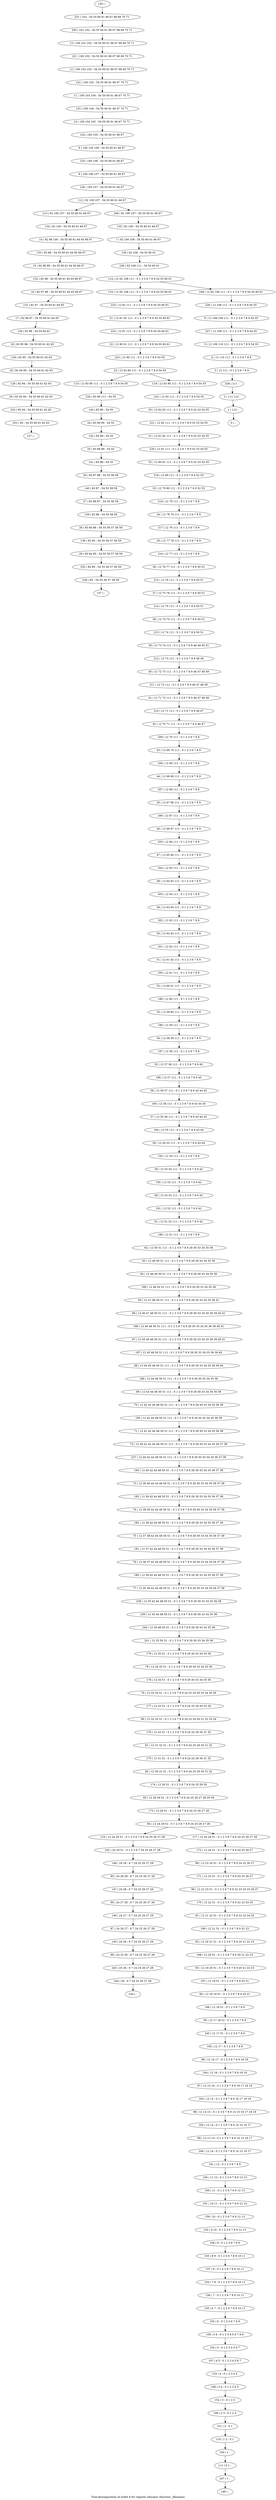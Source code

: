 digraph G {
graph [label="Tree-decomposition of width 8 for register allocator (function _filename)"]
0[label="0 | : "];
1[label="1 | 112 : "];
2[label="2 | 111 112 : "];
3[label="3 | 12 111 : 0 1 2 3 6 7 8 9 "];
4[label="4 | 12 110 111 : 0 1 2 3 6 7 8 9 "];
5[label="5 | 12 109 110 111 : 0 1 2 3 6 7 8 9 54 55 "];
6[label="6 | 12 108 109 111 : 0 1 2 3 6 7 8 9 54 55 "];
7[label="7 | 92 100 108 : 54 55 60 61 66 67 "];
8[label="8 | 100 106 107 : 54 55 60 61 66 67 "];
9[label="9 | 100 105 106 : 54 55 60 61 66 67 "];
10[label="10 | 100 104 105 : 54 55 60 61 66 67 70 71 "];
11[label="11 | 100 103 104 : 54 55 60 61 66 67 70 71 "];
12[label="12 | 100 102 103 : 54 55 60 61 66 67 68 69 70 71 "];
13[label="13 | 100 101 102 : 54 55 60 61 66 67 68 69 70 71 "];
14[label="14 | 92 99 100 : 54 55 60 61 64 65 66 67 "];
15[label="15 | 92 98 99 : 54 55 60 61 64 65 66 67 "];
16[label="16 | 92 97 98 : 54 55 60 61 64 65 66 67 "];
17[label="17 | 92 96 97 : 54 55 60 61 64 65 "];
18[label="18 | 92 95 96 : 54 55 60 61 62 63 "];
19[label="19 | 92 94 95 : 54 55 60 61 62 63 "];
20[label="20 | 92 93 94 : 54 55 60 61 62 63 "];
21[label="21 | 12 91 92 111 : 0 1 2 3 6 7 8 9 54 55 60 61 "];
22[label="22 | 12 90 91 111 : 0 1 2 3 6 7 8 9 54 55 60 61 "];
23[label="23 | 12 83 90 111 : 0 1 2 3 6 7 8 9 54 55 "];
24[label="24 | 83 89 90 : 54 55 "];
25[label="25 | 83 88 89 : 54 55 "];
26[label="26 | 83 87 88 : 54 55 58 59 "];
27[label="27 | 83 86 87 : 54 55 58 59 "];
28[label="28 | 83 85 86 : 54 55 56 57 58 59 "];
29[label="29 | 83 84 85 : 54 55 56 57 58 59 "];
30[label="30 | 12 82 83 111 : 0 1 2 3 6 7 8 9 52 53 54 55 "];
31[label="31 | 12 81 82 111 : 0 1 2 3 6 7 8 9 52 53 54 55 "];
32[label="32 | 12 80 81 111 : 0 1 2 3 6 7 8 9 52 53 54 55 "];
33[label="33 | 12 79 80 111 : 0 1 2 3 6 7 8 9 52 53 "];
34[label="34 | 12 78 79 111 : 0 1 2 3 6 7 8 9 "];
35[label="35 | 12 77 78 111 : 0 1 2 3 6 7 8 9 "];
36[label="36 | 12 76 77 111 : 0 1 2 3 6 7 8 9 50 51 "];
37[label="37 | 12 75 76 111 : 0 1 2 3 6 7 8 9 50 51 "];
38[label="38 | 12 74 75 111 : 0 1 2 3 6 7 8 9 50 51 "];
39[label="39 | 12 73 74 111 : 0 1 2 3 6 7 8 9 48 49 50 51 "];
40[label="40 | 12 72 73 111 : 0 1 2 3 6 7 8 9 46 47 48 49 "];
41[label="41 | 12 71 72 111 : 0 1 2 3 6 7 8 9 46 47 48 49 "];
42[label="42 | 12 70 71 111 : 0 1 2 3 6 7 8 9 46 47 "];
43[label="43 | 12 69 70 111 : 0 1 2 3 6 7 8 9 "];
44[label="44 | 12 68 69 111 : 0 1 2 3 6 7 8 9 "];
45[label="45 | 12 67 68 111 : 0 1 2 3 6 7 8 9 "];
46[label="46 | 12 66 67 111 : 0 1 2 3 6 7 8 9 "];
47[label="47 | 12 65 66 111 : 0 1 2 3 6 7 8 9 "];
48[label="48 | 12 64 65 111 : 0 1 2 3 6 7 8 9 "];
49[label="49 | 12 63 64 111 : 0 1 2 3 6 7 8 9 "];
50[label="50 | 12 62 63 111 : 0 1 2 3 6 7 8 9 "];
51[label="51 | 12 61 62 111 : 0 1 2 3 6 7 8 9 "];
52[label="52 | 12 60 61 111 : 0 1 2 3 6 7 8 9 "];
53[label="53 | 12 59 60 111 : 0 1 2 3 6 7 8 9 "];
54[label="54 | 12 58 59 111 : 0 1 2 3 6 7 8 9 "];
55[label="55 | 12 57 58 111 : 0 1 2 3 6 7 8 9 45 "];
56[label="56 | 12 56 57 111 : 0 1 2 3 6 7 8 9 43 44 45 "];
57[label="57 | 12 55 56 111 : 0 1 2 3 6 7 8 9 43 44 45 "];
58[label="58 | 12 54 55 111 : 0 1 2 3 6 7 8 9 43 44 "];
59[label="59 | 12 53 54 111 : 0 1 2 3 6 7 8 9 42 "];
60[label="60 | 12 52 53 111 : 0 1 2 3 6 7 8 9 42 "];
61[label="61 | 12 51 52 111 : 0 1 2 3 6 7 8 9 42 "];
62[label="62 | 12 50 51 111 : 0 1 2 3 6 7 8 9 29 30 33 34 35 36 "];
63[label="63 | 12 49 50 51 111 : 0 1 2 3 6 7 8 9 29 30 33 34 35 36 "];
64[label="64 | 12 48 49 50 51 111 : 0 1 2 3 6 7 8 9 29 30 33 34 35 36 "];
65[label="65 | 12 47 48 50 51 111 : 0 1 2 3 6 7 8 9 29 30 33 34 35 36 41 "];
66[label="66 | 12 46 47 48 50 51 111 : 0 1 2 3 6 7 8 9 29 30 33 34 35 36 39 40 41 "];
67[label="67 | 12 45 46 48 50 51 111 : 0 1 2 3 6 7 8 9 29 30 33 34 35 36 39 40 41 "];
68[label="68 | 12 44 45 48 50 51 111 : 0 1 2 3 6 7 8 9 29 30 33 34 35 36 39 40 "];
69[label="69 | 12 43 44 48 50 51 111 : 0 1 2 3 6 7 8 9 29 30 33 34 35 36 38 "];
70[label="70 | 12 42 43 44 48 50 51 111 : 0 1 2 3 6 7 8 9 29 30 33 34 35 36 38 "];
71[label="71 | 12 41 42 44 48 50 51 111 : 0 1 2 3 6 7 8 9 29 30 33 34 35 36 38 "];
72[label="72 | 12 40 41 42 44 48 50 51 111 : 0 1 2 3 6 7 8 9 29 30 33 34 35 36 37 38 "];
73[label="73 | 12 39 40 42 44 48 50 51 : 0 1 2 3 6 7 8 9 29 30 33 34 35 36 37 38 "];
74[label="74 | 12 38 39 42 44 48 50 51 : 0 1 2 3 6 7 8 9 29 30 33 34 35 36 37 38 "];
75[label="75 | 12 37 38 42 44 48 50 51 : 0 1 2 3 6 7 8 9 29 30 33 34 35 36 37 38 "];
76[label="76 | 12 36 37 42 44 48 50 51 : 0 1 2 3 6 7 8 9 29 30 33 34 35 36 37 38 "];
77[label="77 | 12 35 36 42 44 48 50 51 : 0 1 2 3 6 7 8 9 29 30 33 34 35 36 37 38 "];
78[label="78 | 12 34 35 51 : 0 1 2 3 6 7 8 9 29 30 33 34 35 36 "];
79[label="79 | 12 33 34 51 : 0 1 2 3 6 7 8 9 24 25 29 30 33 34 35 36 "];
80[label="80 | 12 32 33 51 : 0 1 2 3 6 7 8 9 24 25 29 30 31 32 33 34 "];
81[label="81 | 12 31 32 51 : 0 1 2 3 6 7 8 9 24 25 29 30 31 32 "];
82[label="82 | 12 30 31 51 : 0 1 2 3 6 7 8 9 24 25 29 30 31 32 "];
83[label="83 | 12 29 30 51 : 0 1 2 3 6 7 8 9 24 25 26 27 28 29 30 "];
84[label="84 | 12 24 29 51 : 0 1 2 3 6 7 8 9 24 25 26 27 28 "];
85[label="85 | 24 28 29 : 6 7 24 25 26 27 28 "];
86[label="86 | 24 27 28 : 6 7 24 25 26 27 28 "];
87[label="87 | 24 26 27 : 6 7 24 25 26 27 28 "];
88[label="88 | 24 25 26 : 6 7 24 25 26 27 28 "];
89[label="89 | 12 23 24 51 : 0 1 2 3 6 7 8 9 24 25 26 27 "];
90[label="90 | 12 22 23 51 : 0 1 2 3 6 7 8 9 22 23 24 25 26 27 "];
91[label="91 | 12 21 22 51 : 0 1 2 3 6 7 8 9 22 23 24 25 "];
92[label="92 | 12 20 21 51 : 0 1 2 3 6 7 8 9 20 21 22 23 "];
93[label="93 | 12 19 20 51 : 0 1 2 3 6 7 8 9 20 21 22 23 "];
94[label="94 | 12 18 19 51 : 0 1 2 3 6 7 8 9 20 21 "];
95[label="95 | 12 17 18 51 : 0 1 2 3 6 7 8 9 "];
96[label="96 | 12 16 17 : 0 1 2 3 6 7 8 9 18 19 "];
97[label="97 | 12 15 16 : 0 1 2 3 6 7 8 9 16 17 18 19 "];
98[label="98 | 12 14 15 : 0 1 2 3 6 7 8 9 14 15 16 17 18 19 "];
99[label="99 | 12 13 14 : 0 1 2 3 6 7 8 9 14 15 16 17 "];
100[label="100 | 11 12 : 0 1 2 3 6 7 8 9 12 13 "];
101[label="101 | 10 11 : 0 1 2 3 6 7 8 9 12 13 "];
102[label="102 | 9 10 : 0 1 2 3 6 7 8 9 12 13 "];
103[label="103 | 8 9 : 0 1 2 3 6 7 8 9 10 11 "];
104[label="104 | 7 8 : 0 1 2 3 6 7 8 9 10 11 "];
105[label="105 | 6 7 : 0 1 2 3 6 7 8 9 10 11 "];
106[label="106 | 5 6 : 0 1 2 3 4 5 6 7 8 9 "];
107[label="107 | 4 5 : 0 1 2 3 4 5 6 7 "];
108[label="108 | 3 4 : 0 1 2 3 4 5 "];
109[label="109 | 2 3 : 0 1 2 3 "];
110[label="110 | 1 2 : 0 1 "];
111[label="111 | 0 1 : "];
112[label="112 | 92 100 107 : 54 55 60 61 66 67 "];
113[label="113 | 92 100 107 : 54 55 60 61 66 67 "];
114[label="114 | 12 92 108 111 : 0 1 2 3 6 7 8 9 54 55 60 61 "];
115[label="115 | 12 83 90 111 : 0 1 2 3 6 7 8 9 54 55 "];
116[label="116 | 12 24 29 51 : 0 1 2 3 6 7 8 9 24 25 26 27 28 "];
117[label="117 | 12 24 29 51 : 0 1 2 3 6 7 8 9 24 25 26 27 28 "];
118[label="118 | 12 83 90 111 : 0 1 2 3 6 7 8 9 54 55 "];
119[label="119 | 12 92 108 111 : 0 1 2 3 6 7 8 9 54 55 60 61 "];
120[label="120 | : "];
121[label="121 | 100 102 : 54 55 60 61 66 67 68 69 70 71 "];
122[label="122 | 100 103 : 54 55 60 61 66 67 70 71 "];
123[label="123 | 100 104 : 54 55 60 61 66 67 70 71 "];
124[label="124 | 100 105 : 54 55 60 61 66 67 "];
125[label="125 | 100 106 : 54 55 60 61 66 67 "];
126[label="126 | 100 107 : 54 55 60 61 66 67 "];
127[label="127 | : "];
128[label="128 | 92 94 : 54 55 60 61 62 63 "];
129[label="129 | 92 95 : 54 55 60 61 62 63 "];
130[label="130 | 92 96 : 54 55 60 61 "];
131[label="131 | 92 97 : 54 55 60 61 64 65 "];
132[label="132 | 92 98 : 54 55 60 61 64 65 66 67 "];
133[label="133 | 92 99 : 54 55 60 61 64 65 66 67 "];
134[label="134 | 92 100 : 54 55 60 61 66 67 "];
135[label="135 | 92 100 : 54 55 60 61 66 67 "];
136[label="136 | 92 108 : 54 55 60 61 "];
137[label="137 | : "];
138[label="138 | 83 85 : 54 55 56 57 58 59 "];
139[label="139 | 83 86 : 54 55 58 59 "];
140[label="140 | 83 87 : 54 55 58 59 "];
141[label="141 | 83 88 : 54 55 "];
142[label="142 | 83 89 : 54 55 "];
143[label="143 | 83 90 : 54 55 "];
144[label="144 | : "];
145[label="145 | 24 26 : 6 7 24 25 26 27 28 "];
146[label="146 | 24 27 : 6 7 24 25 26 27 28 "];
147[label="147 | 24 28 : 6 7 24 25 26 27 28 "];
148[label="148 | 24 29 : 6 7 24 25 26 27 28 "];
149[label="149 | : "];
150[label="150 | 1 : "];
151[label="151 | 2 : 0 1 "];
152[label="152 | 3 : 0 1 2 3 "];
153[label="153 | 4 : 0 1 2 3 4 5 "];
154[label="154 | 5 : 0 1 2 3 4 5 6 7 "];
155[label="155 | 6 : 0 1 2 3 6 7 8 9 "];
156[label="156 | 7 : 0 1 2 3 6 7 8 9 10 11 "];
157[label="157 | 8 : 0 1 2 3 6 7 8 9 10 11 "];
158[label="158 | 9 : 0 1 2 3 6 7 8 9 "];
159[label="159 | 10 : 0 1 2 3 6 7 8 9 12 13 "];
160[label="160 | 11 : 0 1 2 3 6 7 8 9 12 13 "];
161[label="161 | 12 : 0 1 2 3 6 7 8 9 "];
162[label="162 | 12 14 : 0 1 2 3 6 7 8 9 14 15 16 17 "];
163[label="163 | 12 15 : 0 1 2 3 6 7 8 9 16 17 18 19 "];
164[label="164 | 12 16 : 0 1 2 3 6 7 8 9 18 19 "];
165[label="165 | 12 17 : 0 1 2 3 6 7 8 9 "];
166[label="166 | 12 18 51 : 0 1 2 3 6 7 8 9 "];
167[label="167 | 12 19 51 : 0 1 2 3 6 7 8 9 20 21 "];
168[label="168 | 12 20 51 : 0 1 2 3 6 7 8 9 20 21 22 23 "];
169[label="169 | 12 21 51 : 0 1 2 3 6 7 8 9 22 23 "];
170[label="170 | 12 22 51 : 0 1 2 3 6 7 8 9 22 23 24 25 "];
171[label="171 | 12 23 51 : 0 1 2 3 6 7 8 9 24 25 26 27 "];
172[label="172 | 12 24 51 : 0 1 2 3 6 7 8 9 24 25 26 27 "];
173[label="173 | 12 29 51 : 0 1 2 3 6 7 8 9 24 25 26 27 28 "];
174[label="174 | 12 30 51 : 0 1 2 3 6 7 8 9 24 25 29 30 "];
175[label="175 | 12 31 51 : 0 1 2 3 6 7 8 9 24 25 29 30 31 32 "];
176[label="176 | 12 32 51 : 0 1 2 3 6 7 8 9 24 25 29 30 31 32 "];
177[label="177 | 12 33 51 : 0 1 2 3 6 7 8 9 24 25 29 30 33 34 "];
178[label="178 | 12 34 51 : 0 1 2 3 6 7 8 9 29 30 33 34 35 36 "];
179[label="179 | 12 35 51 : 0 1 2 3 6 7 8 9 29 30 33 34 35 36 "];
180[label="180 | 12 36 42 44 48 50 51 : 0 1 2 3 6 7 8 9 29 30 33 34 35 36 37 38 "];
181[label="181 | 12 37 42 44 48 50 51 : 0 1 2 3 6 7 8 9 29 30 33 34 35 36 37 38 "];
182[label="182 | 12 38 42 44 48 50 51 : 0 1 2 3 6 7 8 9 29 30 33 34 35 36 37 38 "];
183[label="183 | 12 39 42 44 48 50 51 : 0 1 2 3 6 7 8 9 29 30 33 34 35 36 37 38 "];
184[label="184 | 12 40 42 44 48 50 51 : 0 1 2 3 6 7 8 9 29 30 33 34 35 36 37 38 "];
185[label="185 | 12 42 44 48 50 51 111 : 0 1 2 3 6 7 8 9 29 30 33 34 35 36 38 "];
186[label="186 | 12 44 48 50 51 111 : 0 1 2 3 6 7 8 9 29 30 33 34 35 36 "];
187[label="187 | 12 45 48 50 51 111 : 0 1 2 3 6 7 8 9 29 30 33 34 35 36 39 40 "];
188[label="188 | 12 46 48 50 51 111 : 0 1 2 3 6 7 8 9 29 30 33 34 35 36 39 40 41 "];
189[label="189 | 12 48 50 51 111 : 0 1 2 3 6 7 8 9 29 30 33 34 35 36 "];
190[label="190 | 12 51 111 : 0 1 2 3 6 7 8 9 "];
191[label="191 | 12 52 111 : 0 1 2 3 6 7 8 9 42 "];
192[label="192 | 12 53 111 : 0 1 2 3 6 7 8 9 42 "];
193[label="193 | 12 54 111 : 0 1 2 3 6 7 8 9 "];
194[label="194 | 12 55 111 : 0 1 2 3 6 7 8 9 43 44 "];
195[label="195 | 12 56 111 : 0 1 2 3 6 7 8 9 43 44 45 "];
196[label="196 | 12 57 111 : 0 1 2 3 6 7 8 9 45 "];
197[label="197 | 12 58 111 : 0 1 2 3 6 7 8 9 "];
198[label="198 | 12 59 111 : 0 1 2 3 6 7 8 9 "];
199[label="199 | 12 60 111 : 0 1 2 3 6 7 8 9 "];
200[label="200 | 12 61 111 : 0 1 2 3 6 7 8 9 "];
201[label="201 | 12 62 111 : 0 1 2 3 6 7 8 9 "];
202[label="202 | 12 63 111 : 0 1 2 3 6 7 8 9 "];
203[label="203 | 12 64 111 : 0 1 2 3 6 7 8 9 "];
204[label="204 | 12 65 111 : 0 1 2 3 6 7 8 9 "];
205[label="205 | 12 66 111 : 0 1 2 3 6 7 8 9 "];
206[label="206 | 12 67 111 : 0 1 2 3 6 7 8 9 "];
207[label="207 | 12 68 111 : 0 1 2 3 6 7 8 9 "];
208[label="208 | 12 69 111 : 0 1 2 3 6 7 8 9 "];
209[label="209 | 12 70 111 : 0 1 2 3 6 7 8 9 "];
210[label="210 | 12 71 111 : 0 1 2 3 6 7 8 9 46 47 "];
211[label="211 | 12 72 111 : 0 1 2 3 6 7 8 9 46 47 48 49 "];
212[label="212 | 12 73 111 : 0 1 2 3 6 7 8 9 48 49 "];
213[label="213 | 12 74 111 : 0 1 2 3 6 7 8 9 50 51 "];
214[label="214 | 12 75 111 : 0 1 2 3 6 7 8 9 50 51 "];
215[label="215 | 12 76 111 : 0 1 2 3 6 7 8 9 50 51 "];
216[label="216 | 12 77 111 : 0 1 2 3 6 7 8 9 "];
217[label="217 | 12 78 111 : 0 1 2 3 6 7 8 9 "];
218[label="218 | 12 79 111 : 0 1 2 3 6 7 8 9 "];
219[label="219 | 12 80 111 : 0 1 2 3 6 7 8 9 52 53 "];
220[label="220 | 12 81 111 : 0 1 2 3 6 7 8 9 52 53 54 55 "];
221[label="221 | 12 82 111 : 0 1 2 3 6 7 8 9 52 53 54 55 "];
222[label="222 | 12 83 111 : 0 1 2 3 6 7 8 9 54 55 "];
223[label="223 | 12 90 111 : 0 1 2 3 6 7 8 9 54 55 "];
224[label="224 | 12 91 111 : 0 1 2 3 6 7 8 9 54 55 60 61 "];
225[label="225 | 12 92 111 : 0 1 2 3 6 7 8 9 54 55 60 61 "];
226[label="226 | 12 108 111 : 0 1 2 3 6 7 8 9 54 55 "];
227[label="227 | 12 109 111 : 0 1 2 3 6 7 8 9 54 55 "];
228[label="228 | 111 : "];
229[label="229 | 92 108 111 : 54 55 60 61 "];
230[label="230 | 101 102 : 54 55 60 61 66 67 68 69 70 71 "];
231[label="231 | 102 : 54 55 60 61 66 67 68 69 70 71 "];
232[label="232 | 93 94 : 54 55 60 61 62 63 "];
233[label="233 | 94 : 54 55 60 61 62 63 "];
234[label="234 | 83 90 111 : 54 55 "];
235[label="235 | 84 85 : 54 55 56 57 58 59 "];
236[label="236 | 85 : 54 55 56 57 58 59 "];
237[label="237 | 12 40 42 44 48 50 51 111 : 0 1 2 3 6 7 8 9 29 30 33 34 35 36 37 38 "];
238[label="238 | 12 35 42 44 48 50 51 : 0 1 2 3 6 7 8 9 29 30 33 34 35 36 38 "];
239[label="239 | 12 35 44 48 50 51 : 0 1 2 3 6 7 8 9 29 30 33 34 35 36 "];
240[label="240 | 12 35 48 50 51 : 0 1 2 3 6 7 8 9 29 30 33 34 35 36 "];
241[label="241 | 12 35 50 51 : 0 1 2 3 6 7 8 9 29 30 33 34 35 36 "];
242[label="242 | 24 29 51 : 0 1 2 3 6 7 24 25 26 27 28 "];
243[label="243 | 25 26 : 6 7 24 25 26 27 28 "];
244[label="244 | 26 : 6 7 24 25 26 27 28 "];
245[label="245 | 12 17 51 : 0 1 2 3 6 7 8 9 "];
246[label="246 | 12 14 : 0 1 2 3 6 7 8 9 14 15 16 17 "];
247[label="247 | 1 : "];
248[label="248 | 12 92 108 111 : 0 1 2 3 6 7 8 9 54 55 60 61 "];
249[label="249 | 92 100 107 : 54 55 60 61 66 67 "];
62->63 ;
63->64 ;
65->66 ;
69->70 ;
71->72 ;
23->115 ;
84->116 ;
84->117 ;
23->118 ;
128->20 ;
19->128 ;
129->19 ;
18->129 ;
130->18 ;
17->130 ;
131->17 ;
16->131 ;
132->16 ;
15->132 ;
133->15 ;
14->133 ;
134->14 ;
113->134 ;
138->29 ;
28->138 ;
139->28 ;
27->139 ;
140->27 ;
26->140 ;
141->26 ;
25->141 ;
142->25 ;
24->142 ;
143->24 ;
145->88 ;
87->145 ;
146->87 ;
86->146 ;
147->86 ;
85->147 ;
148->85 ;
150->111 ;
110->150 ;
151->110 ;
109->151 ;
152->109 ;
108->152 ;
153->108 ;
107->153 ;
154->107 ;
106->154 ;
155->106 ;
105->155 ;
156->105 ;
104->156 ;
157->104 ;
103->157 ;
158->103 ;
102->158 ;
159->102 ;
101->159 ;
160->101 ;
100->160 ;
161->100 ;
162->99 ;
98->162 ;
163->98 ;
97->163 ;
164->97 ;
96->164 ;
165->96 ;
166->95 ;
94->166 ;
167->94 ;
93->167 ;
168->93 ;
92->168 ;
169->92 ;
91->169 ;
170->91 ;
90->170 ;
171->90 ;
89->171 ;
172->89 ;
117->172 ;
173->84 ;
83->173 ;
174->83 ;
82->174 ;
175->82 ;
81->175 ;
176->81 ;
80->176 ;
177->80 ;
79->177 ;
178->79 ;
78->178 ;
179->78 ;
180->77 ;
76->180 ;
181->76 ;
75->181 ;
182->75 ;
74->182 ;
183->74 ;
73->183 ;
184->73 ;
185->71 ;
70->185 ;
186->69 ;
68->186 ;
187->68 ;
67->187 ;
188->67 ;
66->188 ;
189->65 ;
64->189 ;
190->62 ;
61->190 ;
191->61 ;
60->191 ;
192->60 ;
59->192 ;
193->59 ;
58->193 ;
194->58 ;
57->194 ;
195->57 ;
56->195 ;
196->56 ;
55->196 ;
197->55 ;
54->197 ;
198->54 ;
53->198 ;
199->53 ;
52->199 ;
200->52 ;
51->200 ;
201->51 ;
50->201 ;
202->50 ;
49->202 ;
203->49 ;
48->203 ;
204->48 ;
47->204 ;
205->47 ;
46->205 ;
206->46 ;
45->206 ;
207->45 ;
44->207 ;
208->44 ;
43->208 ;
209->43 ;
42->209 ;
210->42 ;
41->210 ;
211->41 ;
40->211 ;
212->40 ;
39->212 ;
213->39 ;
38->213 ;
214->38 ;
37->214 ;
215->37 ;
36->215 ;
216->36 ;
35->216 ;
217->35 ;
34->217 ;
218->34 ;
33->218 ;
219->33 ;
32->219 ;
220->32 ;
31->220 ;
221->31 ;
30->221 ;
222->30 ;
118->222 ;
223->23 ;
22->223 ;
224->22 ;
21->224 ;
225->21 ;
119->225 ;
20->232 ;
233->127 ;
232->233 ;
234->143 ;
115->234 ;
29->235 ;
236->137 ;
235->236 ;
237->184 ;
72->237 ;
77->238 ;
238->239 ;
239->240 ;
241->179 ;
240->241 ;
242->148 ;
116->242 ;
88->243 ;
244->144 ;
243->244 ;
245->165 ;
95->245 ;
246->161 ;
99->246 ;
247->149 ;
111->247 ;
120->231 ;
231->230 ;
230->13 ;
13->121 ;
121->12 ;
12->122 ;
122->11 ;
11->123 ;
123->10 ;
10->124 ;
124->9 ;
9->125 ;
125->8 ;
8->126 ;
126->112 ;
135->7 ;
7->136 ;
136->229 ;
229->114 ;
226->6 ;
6->227 ;
227->5 ;
5->4 ;
4->3 ;
3->228 ;
228->2 ;
2->1 ;
1->0 ;
248->226 ;
249->135 ;
114->119 ;
114->248 ;
112->113 ;
112->249 ;
}

